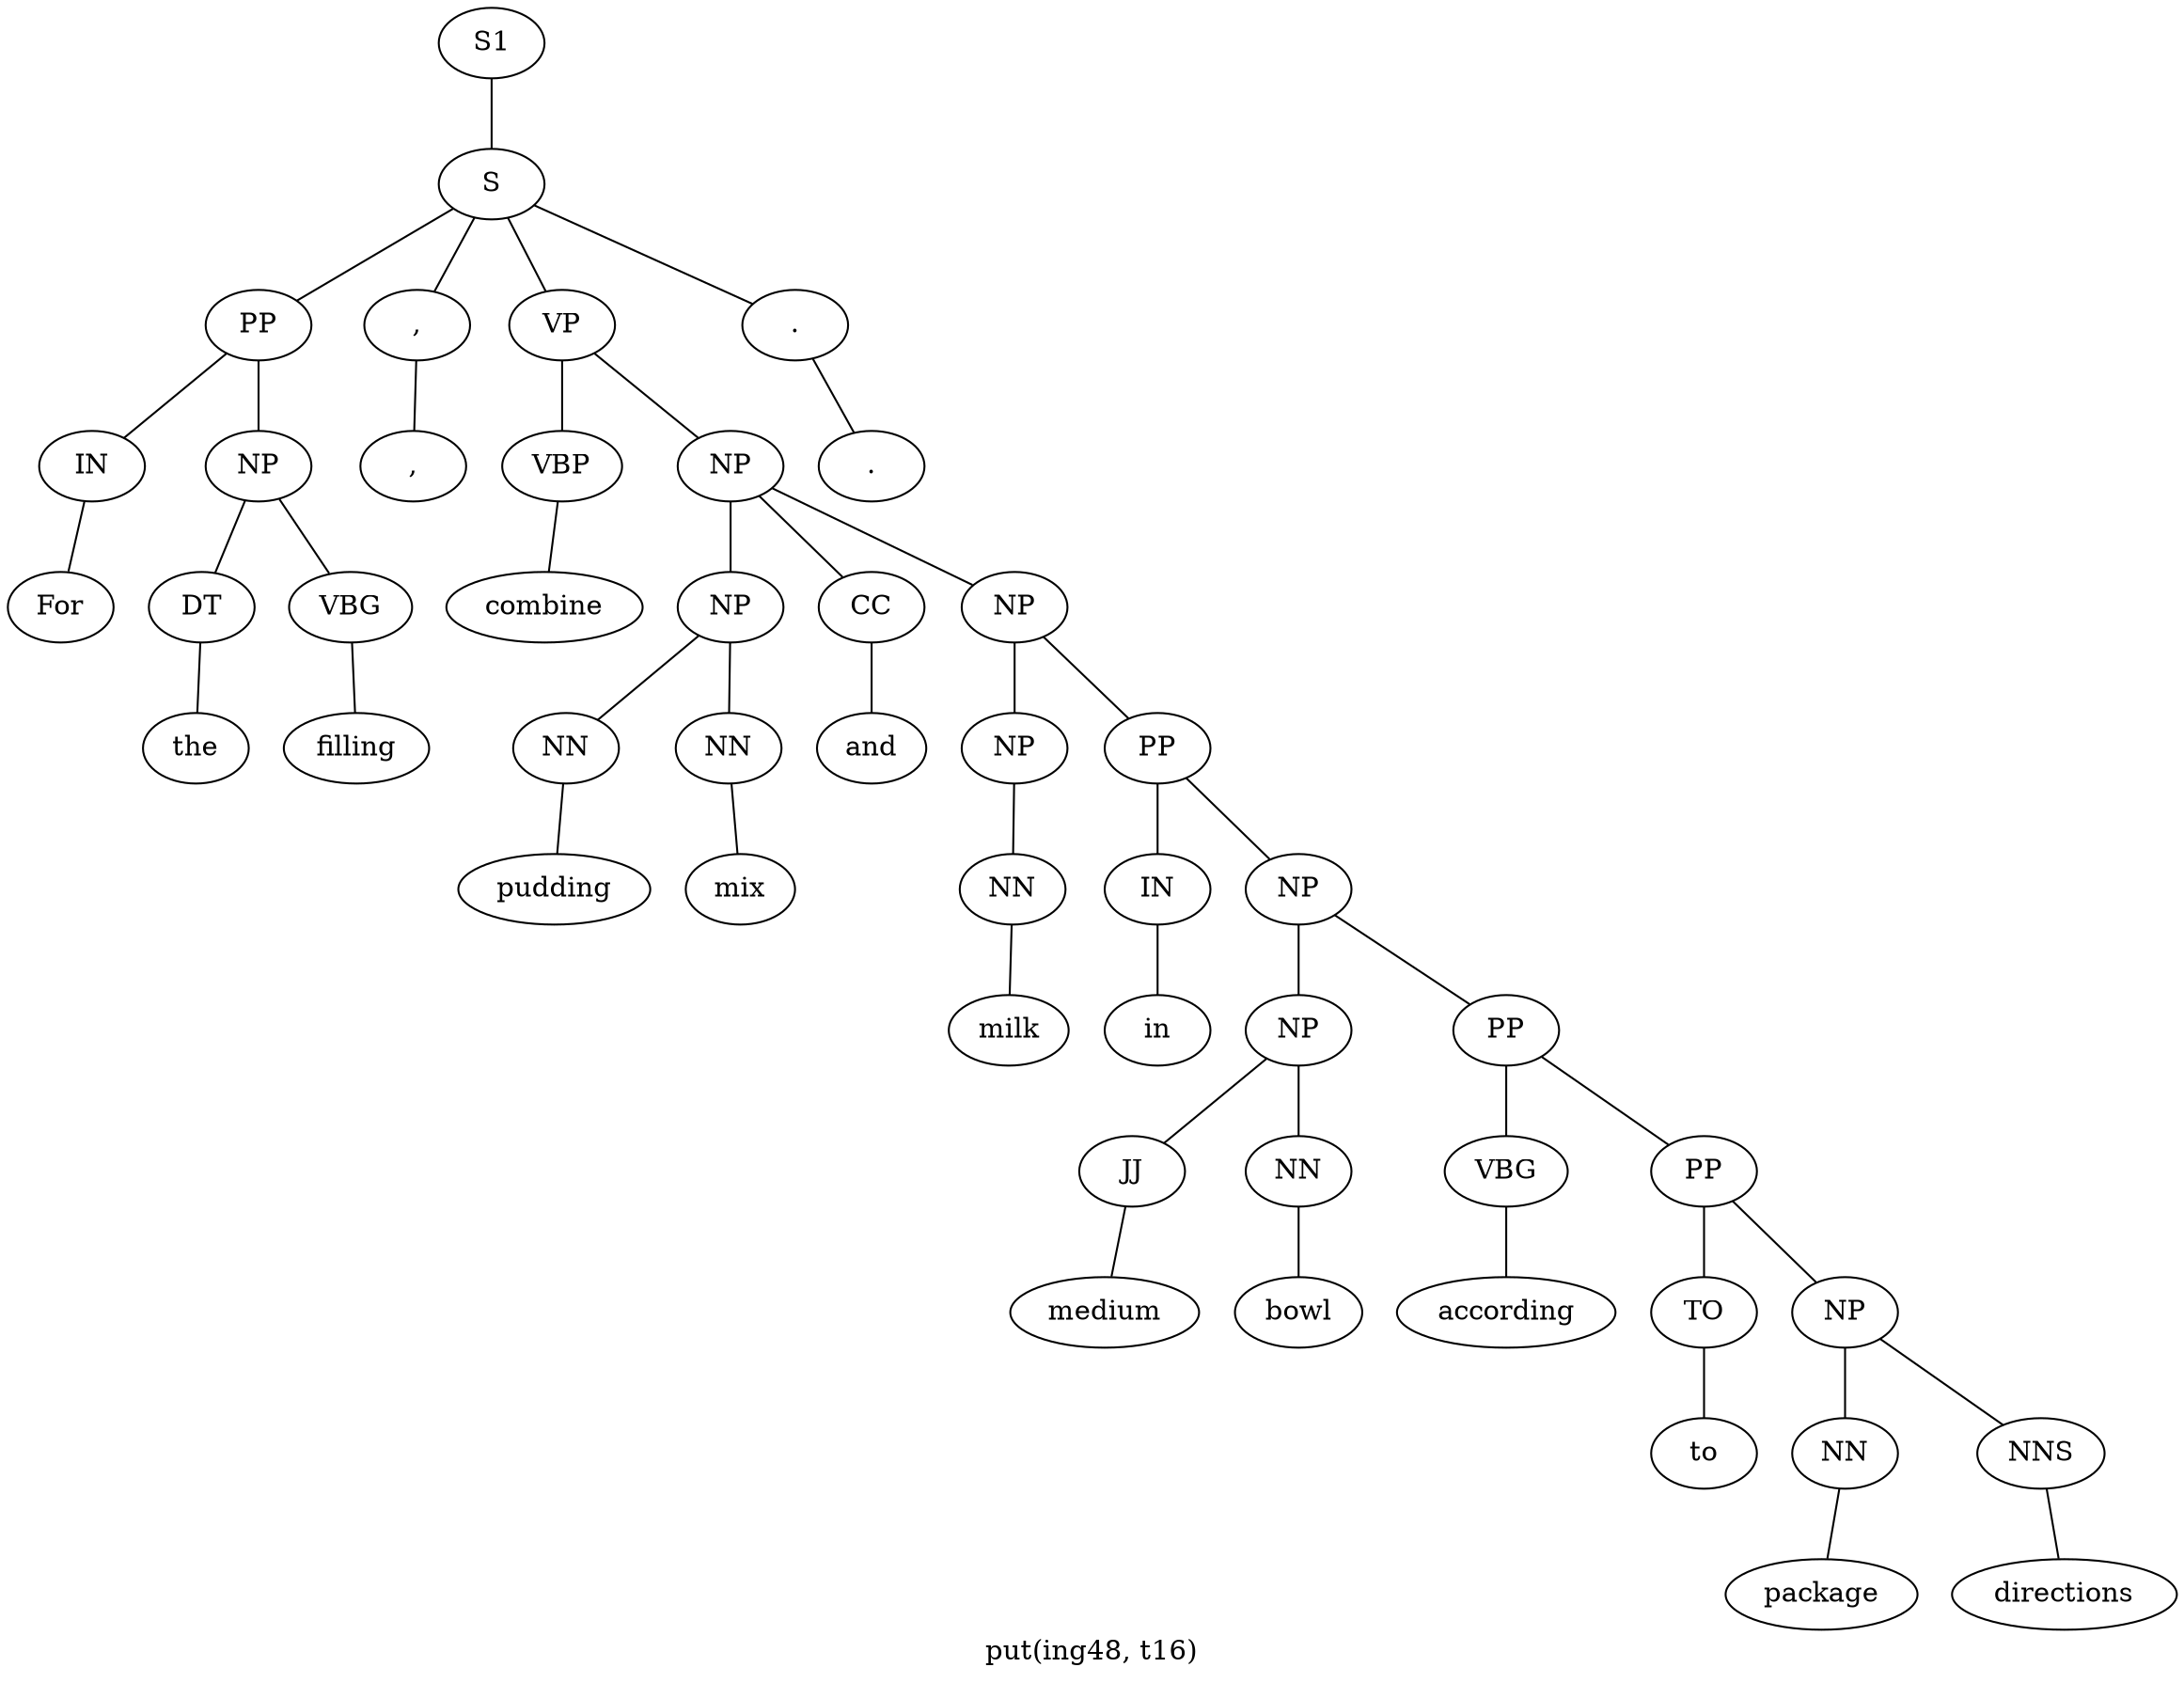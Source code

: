 graph SyntaxGraph {
	label = "put(ing48, t16)";
	Node0 [label="S1"];
	Node1 [label="S"];
	Node2 [label="PP"];
	Node3 [label="IN"];
	Node4 [label="For"];
	Node5 [label="NP"];
	Node6 [label="DT"];
	Node7 [label="the"];
	Node8 [label="VBG"];
	Node9 [label="filling"];
	Node10 [label=","];
	Node11 [label=","];
	Node12 [label="VP"];
	Node13 [label="VBP"];
	Node14 [label="combine"];
	Node15 [label="NP"];
	Node16 [label="NP"];
	Node17 [label="NN"];
	Node18 [label="pudding"];
	Node19 [label="NN"];
	Node20 [label="mix"];
	Node21 [label="CC"];
	Node22 [label="and"];
	Node23 [label="NP"];
	Node24 [label="NP"];
	Node25 [label="NN"];
	Node26 [label="milk"];
	Node27 [label="PP"];
	Node28 [label="IN"];
	Node29 [label="in"];
	Node30 [label="NP"];
	Node31 [label="NP"];
	Node32 [label="JJ"];
	Node33 [label="medium"];
	Node34 [label="NN"];
	Node35 [label="bowl"];
	Node36 [label="PP"];
	Node37 [label="VBG"];
	Node38 [label="according"];
	Node39 [label="PP"];
	Node40 [label="TO"];
	Node41 [label="to"];
	Node42 [label="NP"];
	Node43 [label="NN"];
	Node44 [label="package"];
	Node45 [label="NNS"];
	Node46 [label="directions"];
	Node47 [label="."];
	Node48 [label="."];

	Node0 -- Node1;
	Node1 -- Node2;
	Node1 -- Node10;
	Node1 -- Node12;
	Node1 -- Node47;
	Node2 -- Node3;
	Node2 -- Node5;
	Node3 -- Node4;
	Node5 -- Node6;
	Node5 -- Node8;
	Node6 -- Node7;
	Node8 -- Node9;
	Node10 -- Node11;
	Node12 -- Node13;
	Node12 -- Node15;
	Node13 -- Node14;
	Node15 -- Node16;
	Node15 -- Node21;
	Node15 -- Node23;
	Node16 -- Node17;
	Node16 -- Node19;
	Node17 -- Node18;
	Node19 -- Node20;
	Node21 -- Node22;
	Node23 -- Node24;
	Node23 -- Node27;
	Node24 -- Node25;
	Node25 -- Node26;
	Node27 -- Node28;
	Node27 -- Node30;
	Node28 -- Node29;
	Node30 -- Node31;
	Node30 -- Node36;
	Node31 -- Node32;
	Node31 -- Node34;
	Node32 -- Node33;
	Node34 -- Node35;
	Node36 -- Node37;
	Node36 -- Node39;
	Node37 -- Node38;
	Node39 -- Node40;
	Node39 -- Node42;
	Node40 -- Node41;
	Node42 -- Node43;
	Node42 -- Node45;
	Node43 -- Node44;
	Node45 -- Node46;
	Node47 -- Node48;
}